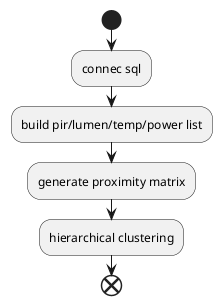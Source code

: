 @startuml
start
:connec sql;
:build pir/lumen/temp/power list;
:generate proximity matrix;
:hierarchical clustering;
end
@enduml
